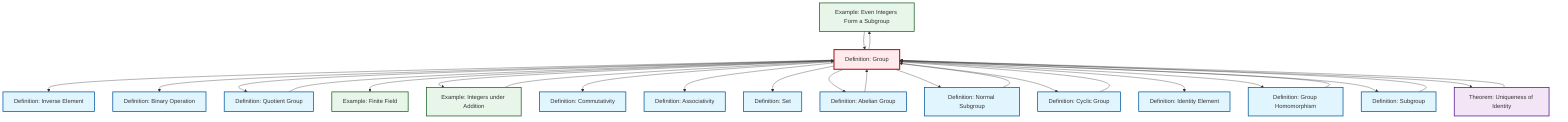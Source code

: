 graph TD
    classDef definition fill:#e1f5fe,stroke:#01579b,stroke-width:2px
    classDef theorem fill:#f3e5f5,stroke:#4a148c,stroke-width:2px
    classDef axiom fill:#fff3e0,stroke:#e65100,stroke-width:2px
    classDef example fill:#e8f5e9,stroke:#1b5e20,stroke-width:2px
    classDef current fill:#ffebee,stroke:#b71c1c,stroke-width:3px
    ex-even-integers-subgroup["Example: Even Integers Form a Subgroup"]:::example
    def-subgroup["Definition: Subgroup"]:::definition
    def-cyclic-group["Definition: Cyclic Group"]:::definition
    def-set["Definition: Set"]:::definition
    ex-integers-addition["Example: Integers under Addition"]:::example
    def-abelian-group["Definition: Abelian Group"]:::definition
    thm-unique-identity["Theorem: Uniqueness of Identity"]:::theorem
    def-normal-subgroup["Definition: Normal Subgroup"]:::definition
    def-identity-element["Definition: Identity Element"]:::definition
    def-binary-operation["Definition: Binary Operation"]:::definition
    def-group["Definition: Group"]:::definition
    def-quotient-group["Definition: Quotient Group"]:::definition
    def-inverse-element["Definition: Inverse Element"]:::definition
    def-associativity["Definition: Associativity"]:::definition
    def-homomorphism["Definition: Group Homomorphism"]:::definition
    def-commutativity["Definition: Commutativity"]:::definition
    ex-finite-field["Example: Finite Field"]:::example
    ex-integers-addition --> def-group
    def-cyclic-group --> def-group
    def-group --> def-inverse-element
    def-group --> def-binary-operation
    def-group --> def-quotient-group
    def-group --> ex-finite-field
    def-group --> ex-integers-addition
    def-subgroup --> def-group
    def-group --> ex-even-integers-subgroup
    def-group --> def-commutativity
    def-group --> def-associativity
    def-normal-subgroup --> def-group
    def-group --> def-set
    def-group --> def-abelian-group
    def-group --> def-normal-subgroup
    def-homomorphism --> def-group
    def-quotient-group --> def-group
    def-abelian-group --> def-group
    thm-unique-identity --> def-group
    def-group --> def-cyclic-group
    ex-even-integers-subgroup --> def-group
    def-group --> def-identity-element
    def-group --> def-homomorphism
    def-group --> def-subgroup
    def-group --> thm-unique-identity
    class def-group current
